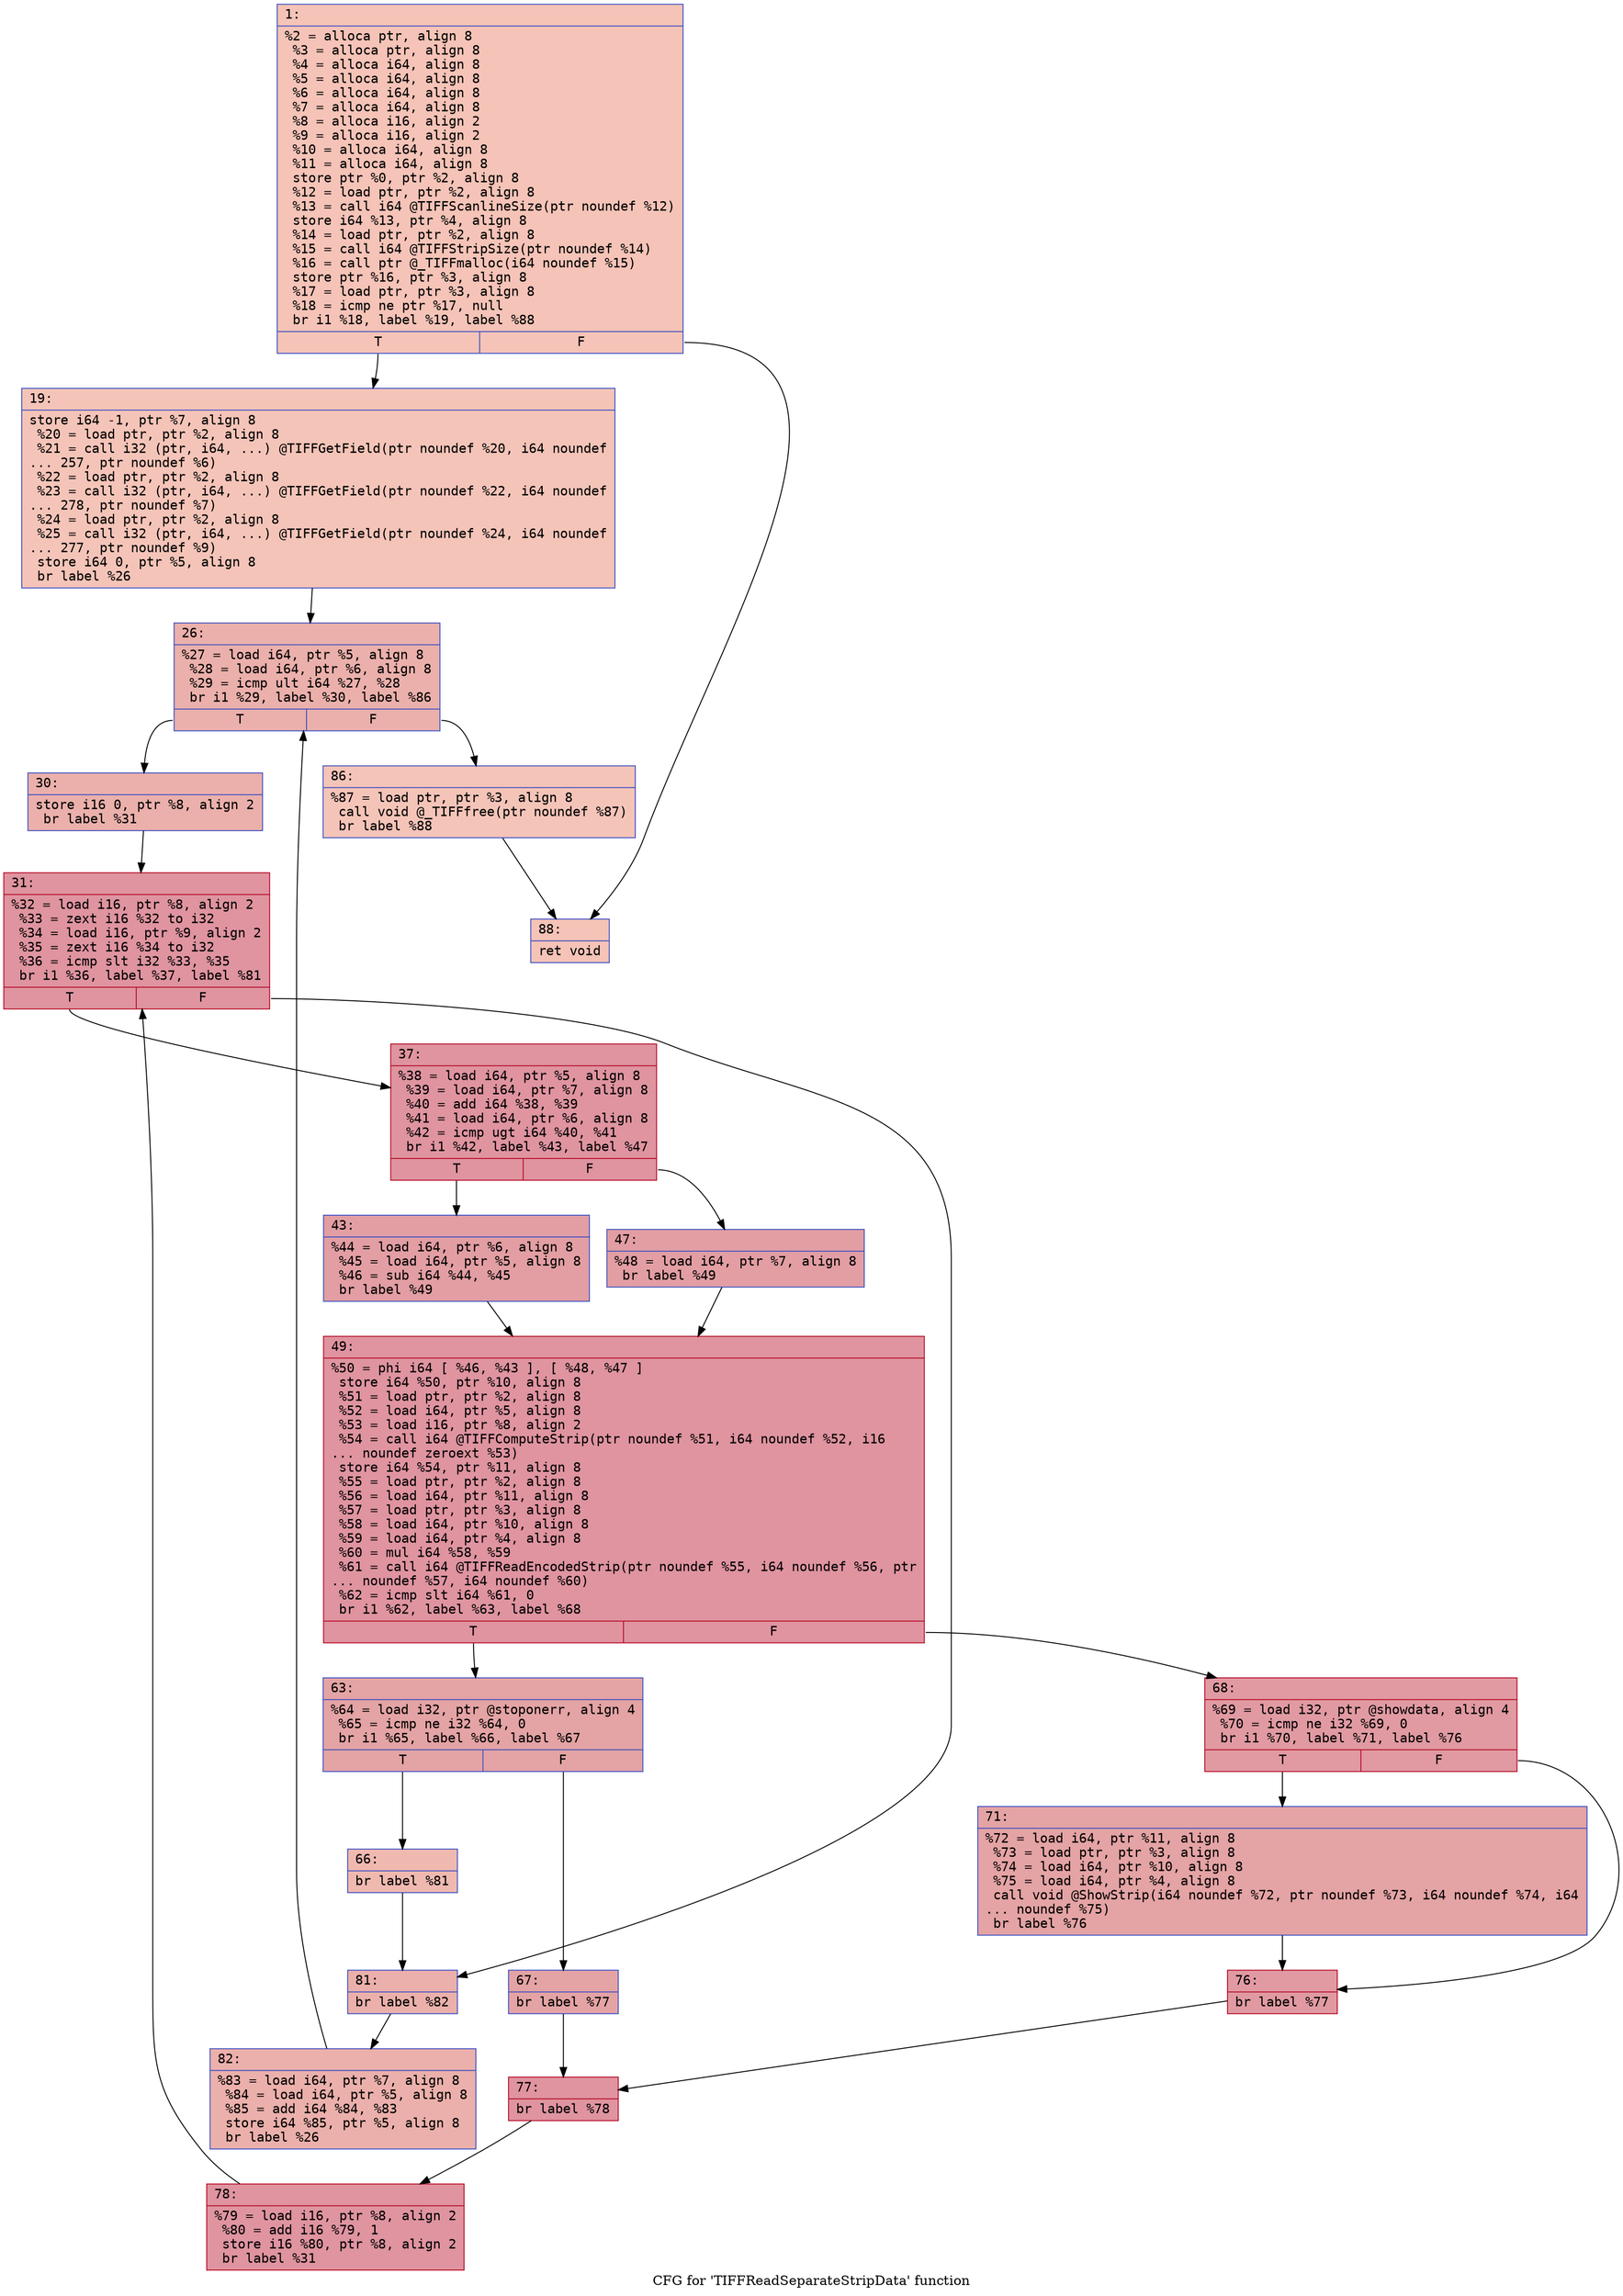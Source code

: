 digraph "CFG for 'TIFFReadSeparateStripData' function" {
	label="CFG for 'TIFFReadSeparateStripData' function";

	Node0x600003400370 [shape=record,color="#3d50c3ff", style=filled, fillcolor="#e8765c70" fontname="Courier",label="{1:\l|  %2 = alloca ptr, align 8\l  %3 = alloca ptr, align 8\l  %4 = alloca i64, align 8\l  %5 = alloca i64, align 8\l  %6 = alloca i64, align 8\l  %7 = alloca i64, align 8\l  %8 = alloca i16, align 2\l  %9 = alloca i16, align 2\l  %10 = alloca i64, align 8\l  %11 = alloca i64, align 8\l  store ptr %0, ptr %2, align 8\l  %12 = load ptr, ptr %2, align 8\l  %13 = call i64 @TIFFScanlineSize(ptr noundef %12)\l  store i64 %13, ptr %4, align 8\l  %14 = load ptr, ptr %2, align 8\l  %15 = call i64 @TIFFStripSize(ptr noundef %14)\l  %16 = call ptr @_TIFFmalloc(i64 noundef %15)\l  store ptr %16, ptr %3, align 8\l  %17 = load ptr, ptr %3, align 8\l  %18 = icmp ne ptr %17, null\l  br i1 %18, label %19, label %88\l|{<s0>T|<s1>F}}"];
	Node0x600003400370:s0 -> Node0x6000034003c0[tooltip="1 -> 19\nProbability 62.50%" ];
	Node0x600003400370:s1 -> Node0x6000034009b0[tooltip="1 -> 88\nProbability 37.50%" ];
	Node0x6000034003c0 [shape=record,color="#3d50c3ff", style=filled, fillcolor="#e97a5f70" fontname="Courier",label="{19:\l|  store i64 -1, ptr %7, align 8\l  %20 = load ptr, ptr %2, align 8\l  %21 = call i32 (ptr, i64, ...) @TIFFGetField(ptr noundef %20, i64 noundef\l... 257, ptr noundef %6)\l  %22 = load ptr, ptr %2, align 8\l  %23 = call i32 (ptr, i64, ...) @TIFFGetField(ptr noundef %22, i64 noundef\l... 278, ptr noundef %7)\l  %24 = load ptr, ptr %2, align 8\l  %25 = call i32 (ptr, i64, ...) @TIFFGetField(ptr noundef %24, i64 noundef\l... 277, ptr noundef %9)\l  store i64 0, ptr %5, align 8\l  br label %26\l}"];
	Node0x6000034003c0 -> Node0x600003400410[tooltip="19 -> 26\nProbability 100.00%" ];
	Node0x600003400410 [shape=record,color="#3d50c3ff", style=filled, fillcolor="#d24b4070" fontname="Courier",label="{26:\l|  %27 = load i64, ptr %5, align 8\l  %28 = load i64, ptr %6, align 8\l  %29 = icmp ult i64 %27, %28\l  br i1 %29, label %30, label %86\l|{<s0>T|<s1>F}}"];
	Node0x600003400410:s0 -> Node0x600003400460[tooltip="26 -> 30\nProbability 96.88%" ];
	Node0x600003400410:s1 -> Node0x600003400960[tooltip="26 -> 86\nProbability 3.12%" ];
	Node0x600003400460 [shape=record,color="#3d50c3ff", style=filled, fillcolor="#d24b4070" fontname="Courier",label="{30:\l|  store i16 0, ptr %8, align 2\l  br label %31\l}"];
	Node0x600003400460 -> Node0x6000034004b0[tooltip="30 -> 31\nProbability 100.00%" ];
	Node0x6000034004b0 [shape=record,color="#b70d28ff", style=filled, fillcolor="#b70d2870" fontname="Courier",label="{31:\l|  %32 = load i16, ptr %8, align 2\l  %33 = zext i16 %32 to i32\l  %34 = load i16, ptr %9, align 2\l  %35 = zext i16 %34 to i32\l  %36 = icmp slt i32 %33, %35\l  br i1 %36, label %37, label %81\l|{<s0>T|<s1>F}}"];
	Node0x6000034004b0:s0 -> Node0x600003400500[tooltip="31 -> 37\nProbability 96.88%" ];
	Node0x6000034004b0:s1 -> Node0x6000034008c0[tooltip="31 -> 81\nProbability 3.12%" ];
	Node0x600003400500 [shape=record,color="#b70d28ff", style=filled, fillcolor="#b70d2870" fontname="Courier",label="{37:\l|  %38 = load i64, ptr %5, align 8\l  %39 = load i64, ptr %7, align 8\l  %40 = add i64 %38, %39\l  %41 = load i64, ptr %6, align 8\l  %42 = icmp ugt i64 %40, %41\l  br i1 %42, label %43, label %47\l|{<s0>T|<s1>F}}"];
	Node0x600003400500:s0 -> Node0x600003400550[tooltip="37 -> 43\nProbability 50.00%" ];
	Node0x600003400500:s1 -> Node0x6000034005a0[tooltip="37 -> 47\nProbability 50.00%" ];
	Node0x600003400550 [shape=record,color="#3d50c3ff", style=filled, fillcolor="#be242e70" fontname="Courier",label="{43:\l|  %44 = load i64, ptr %6, align 8\l  %45 = load i64, ptr %5, align 8\l  %46 = sub i64 %44, %45\l  br label %49\l}"];
	Node0x600003400550 -> Node0x6000034005f0[tooltip="43 -> 49\nProbability 100.00%" ];
	Node0x6000034005a0 [shape=record,color="#3d50c3ff", style=filled, fillcolor="#be242e70" fontname="Courier",label="{47:\l|  %48 = load i64, ptr %7, align 8\l  br label %49\l}"];
	Node0x6000034005a0 -> Node0x6000034005f0[tooltip="47 -> 49\nProbability 100.00%" ];
	Node0x6000034005f0 [shape=record,color="#b70d28ff", style=filled, fillcolor="#b70d2870" fontname="Courier",label="{49:\l|  %50 = phi i64 [ %46, %43 ], [ %48, %47 ]\l  store i64 %50, ptr %10, align 8\l  %51 = load ptr, ptr %2, align 8\l  %52 = load i64, ptr %5, align 8\l  %53 = load i16, ptr %8, align 2\l  %54 = call i64 @TIFFComputeStrip(ptr noundef %51, i64 noundef %52, i16\l... noundef zeroext %53)\l  store i64 %54, ptr %11, align 8\l  %55 = load ptr, ptr %2, align 8\l  %56 = load i64, ptr %11, align 8\l  %57 = load ptr, ptr %3, align 8\l  %58 = load i64, ptr %10, align 8\l  %59 = load i64, ptr %4, align 8\l  %60 = mul i64 %58, %59\l  %61 = call i64 @TIFFReadEncodedStrip(ptr noundef %55, i64 noundef %56, ptr\l... noundef %57, i64 noundef %60)\l  %62 = icmp slt i64 %61, 0\l  br i1 %62, label %63, label %68\l|{<s0>T|<s1>F}}"];
	Node0x6000034005f0:s0 -> Node0x600003400640[tooltip="49 -> 63\nProbability 37.50%" ];
	Node0x6000034005f0:s1 -> Node0x600003400730[tooltip="49 -> 68\nProbability 62.50%" ];
	Node0x600003400640 [shape=record,color="#3d50c3ff", style=filled, fillcolor="#c32e3170" fontname="Courier",label="{63:\l|  %64 = load i32, ptr @stoponerr, align 4\l  %65 = icmp ne i32 %64, 0\l  br i1 %65, label %66, label %67\l|{<s0>T|<s1>F}}"];
	Node0x600003400640:s0 -> Node0x600003400690[tooltip="63 -> 66\nProbability 3.12%" ];
	Node0x600003400640:s1 -> Node0x6000034006e0[tooltip="63 -> 67\nProbability 96.88%" ];
	Node0x600003400690 [shape=record,color="#3d50c3ff", style=filled, fillcolor="#de614d70" fontname="Courier",label="{66:\l|  br label %81\l}"];
	Node0x600003400690 -> Node0x6000034008c0[tooltip="66 -> 81\nProbability 100.00%" ];
	Node0x6000034006e0 [shape=record,color="#3d50c3ff", style=filled, fillcolor="#c32e3170" fontname="Courier",label="{67:\l|  br label %77\l}"];
	Node0x6000034006e0 -> Node0x600003400820[tooltip="67 -> 77\nProbability 100.00%" ];
	Node0x600003400730 [shape=record,color="#b70d28ff", style=filled, fillcolor="#bb1b2c70" fontname="Courier",label="{68:\l|  %69 = load i32, ptr @showdata, align 4\l  %70 = icmp ne i32 %69, 0\l  br i1 %70, label %71, label %76\l|{<s0>T|<s1>F}}"];
	Node0x600003400730:s0 -> Node0x600003400780[tooltip="68 -> 71\nProbability 62.50%" ];
	Node0x600003400730:s1 -> Node0x6000034007d0[tooltip="68 -> 76\nProbability 37.50%" ];
	Node0x600003400780 [shape=record,color="#3d50c3ff", style=filled, fillcolor="#c32e3170" fontname="Courier",label="{71:\l|  %72 = load i64, ptr %11, align 8\l  %73 = load ptr, ptr %3, align 8\l  %74 = load i64, ptr %10, align 8\l  %75 = load i64, ptr %4, align 8\l  call void @ShowStrip(i64 noundef %72, ptr noundef %73, i64 noundef %74, i64\l... noundef %75)\l  br label %76\l}"];
	Node0x600003400780 -> Node0x6000034007d0[tooltip="71 -> 76\nProbability 100.00%" ];
	Node0x6000034007d0 [shape=record,color="#b70d28ff", style=filled, fillcolor="#bb1b2c70" fontname="Courier",label="{76:\l|  br label %77\l}"];
	Node0x6000034007d0 -> Node0x600003400820[tooltip="76 -> 77\nProbability 100.00%" ];
	Node0x600003400820 [shape=record,color="#b70d28ff", style=filled, fillcolor="#b70d2870" fontname="Courier",label="{77:\l|  br label %78\l}"];
	Node0x600003400820 -> Node0x600003400870[tooltip="77 -> 78\nProbability 100.00%" ];
	Node0x600003400870 [shape=record,color="#b70d28ff", style=filled, fillcolor="#b70d2870" fontname="Courier",label="{78:\l|  %79 = load i16, ptr %8, align 2\l  %80 = add i16 %79, 1\l  store i16 %80, ptr %8, align 2\l  br label %31\l}"];
	Node0x600003400870 -> Node0x6000034004b0[tooltip="78 -> 31\nProbability 100.00%" ];
	Node0x6000034008c0 [shape=record,color="#3d50c3ff", style=filled, fillcolor="#d24b4070" fontname="Courier",label="{81:\l|  br label %82\l}"];
	Node0x6000034008c0 -> Node0x600003400910[tooltip="81 -> 82\nProbability 100.00%" ];
	Node0x600003400910 [shape=record,color="#3d50c3ff", style=filled, fillcolor="#d24b4070" fontname="Courier",label="{82:\l|  %83 = load i64, ptr %7, align 8\l  %84 = load i64, ptr %5, align 8\l  %85 = add i64 %84, %83\l  store i64 %85, ptr %5, align 8\l  br label %26\l}"];
	Node0x600003400910 -> Node0x600003400410[tooltip="82 -> 26\nProbability 100.00%" ];
	Node0x600003400960 [shape=record,color="#3d50c3ff", style=filled, fillcolor="#e97a5f70" fontname="Courier",label="{86:\l|  %87 = load ptr, ptr %3, align 8\l  call void @_TIFFfree(ptr noundef %87)\l  br label %88\l}"];
	Node0x600003400960 -> Node0x6000034009b0[tooltip="86 -> 88\nProbability 100.00%" ];
	Node0x6000034009b0 [shape=record,color="#3d50c3ff", style=filled, fillcolor="#e8765c70" fontname="Courier",label="{88:\l|  ret void\l}"];
}
